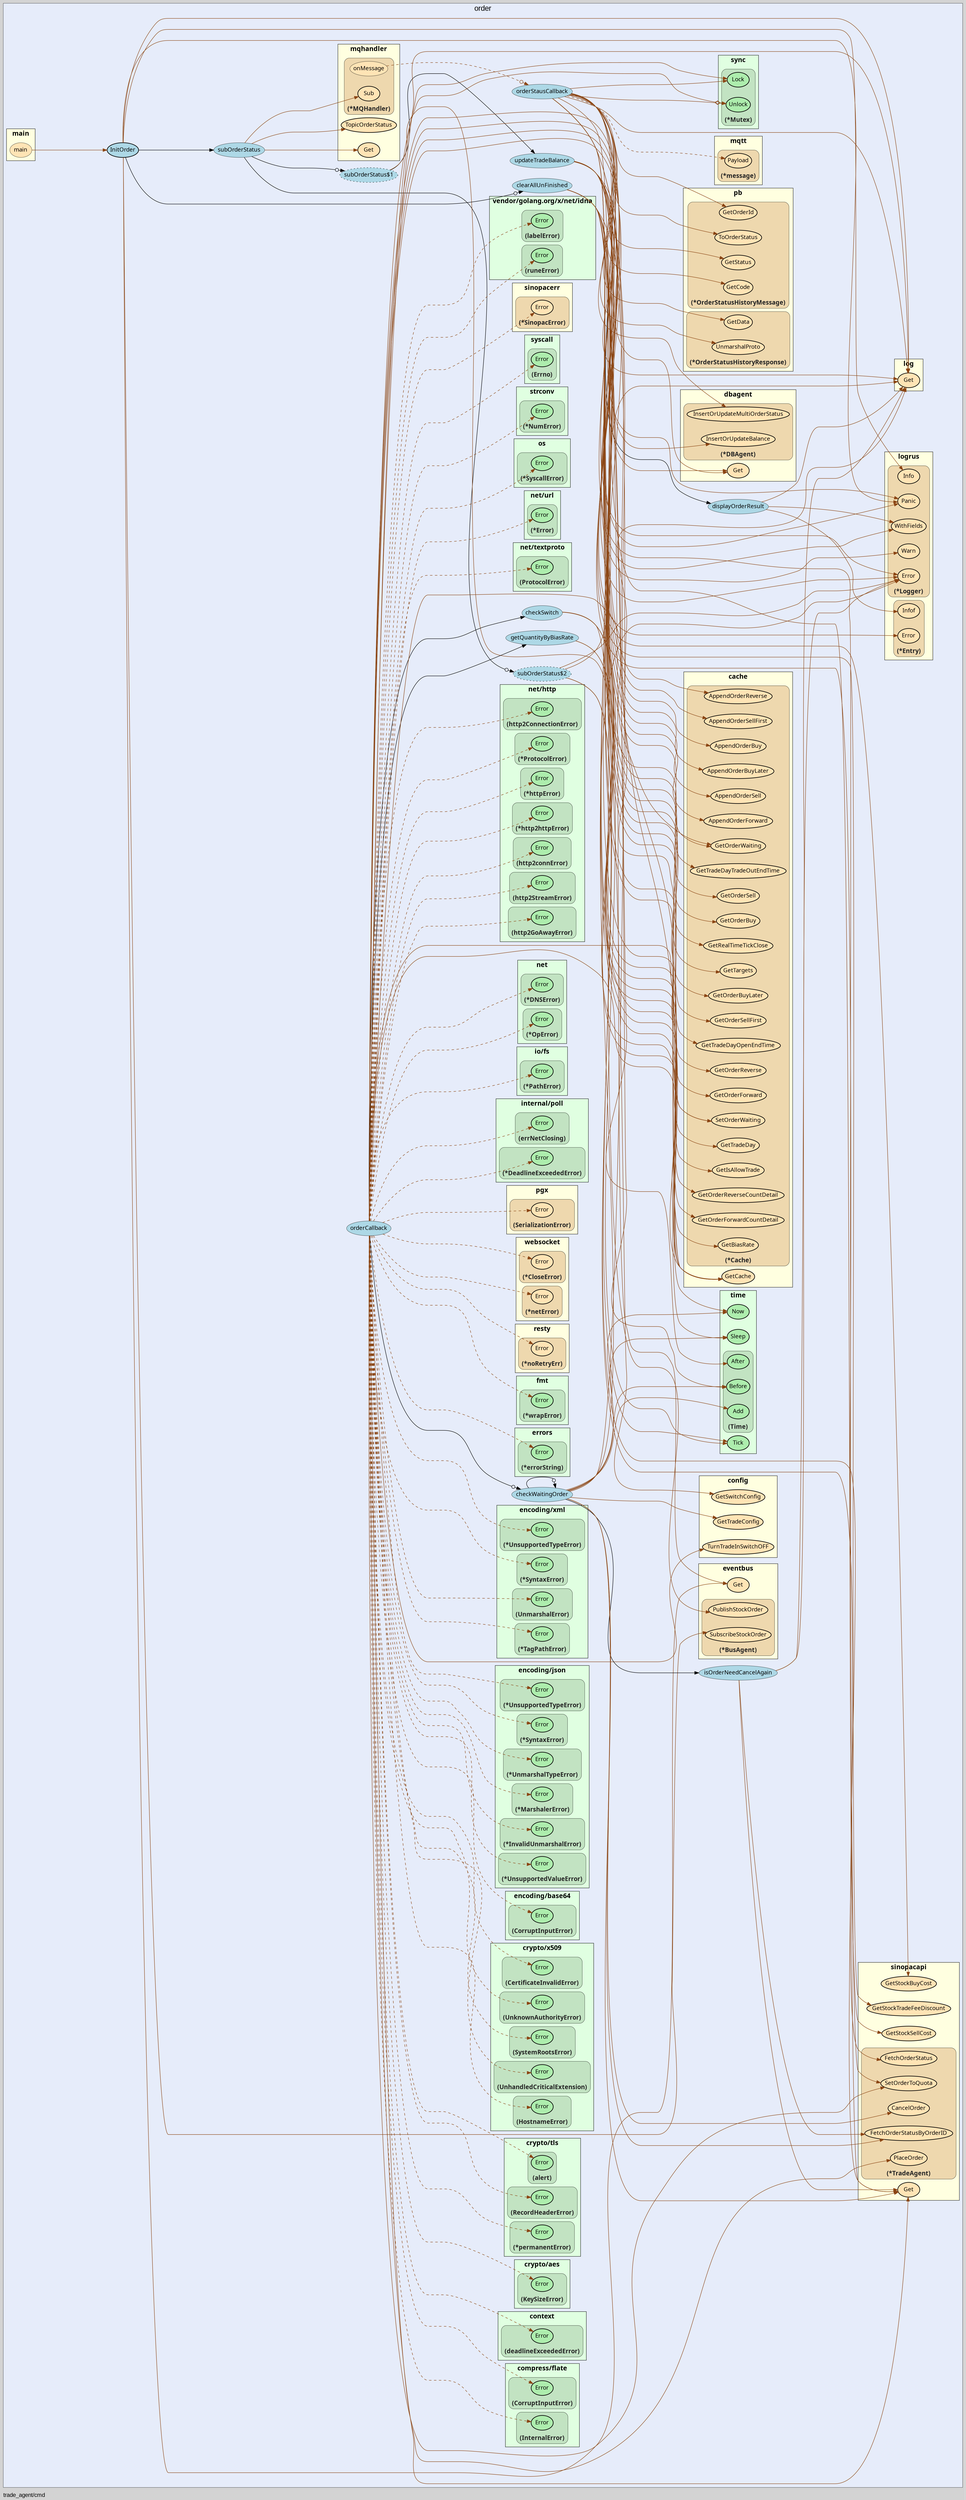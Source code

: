 digraph gocallvis {
    label="trade_agent/cmd";
    labeljust="l";
    fontname="Arial";
    fontsize="14";
    rankdir="LR";
    bgcolor="lightgray";
    style="solid";
    penwidth="0.5";
    pad="0.0";
    nodesep="0.35";

    node [shape="ellipse" style="filled" fillcolor="honeydew" fontname="Verdana" penwidth="1.0" margin="0.05,0.0"];
    edge [minlen="5"]

    subgraph "cluster_focus" {
        label="order";
labelloc="t";
labeljust="c";
fontsize="18";
bgcolor="#e6ecfa";
        
        "trade_agent/pkg/modules/order.orderStausCallback" [ fillcolor="lightblue" label="orderStausCallback" penwidth="0.5" ]
        "trade_agent/pkg/modules/order.displayOrderResult" [ fillcolor="lightblue" label="displayOrderResult" penwidth="0.5" ]
        "trade_agent/pkg/modules/order.subOrderStatus" [ fillcolor="lightblue" label="subOrderStatus" penwidth="0.5" ]
        "trade_agent/pkg/modules/order.subOrderStatus$1" [ fillcolor="lightblue" label="subOrderStatus$1" style="dotted,filled" ]
        "trade_agent/pkg/modules/order.updateTradeBalance" [ fillcolor="lightblue" label="updateTradeBalance" penwidth="0.5" ]
        "trade_agent/pkg/modules/order.subOrderStatus$2" [ fillcolor="lightblue" label="subOrderStatus$2" style="dotted,filled" ]
        "trade_agent/pkg/modules/order.InitOrder" [ fillcolor="lightblue" label="InitOrder" penwidth="1.5" ]
        "trade_agent/pkg/modules/order.clearAllUnFinished" [ fillcolor="lightblue" label="clearAllUnFinished" penwidth="0.5" ]
        "trade_agent/pkg/modules/order.orderCallback" [ fillcolor="lightblue" label="orderCallback" penwidth="0.5" ]
        "trade_agent/pkg/modules/order.checkSwitch" [ fillcolor="lightblue" label="checkSwitch" penwidth="0.5" ]
        "trade_agent/pkg/modules/order.getQuantityByBiasRate" [ fillcolor="lightblue" label="getQuantityByBiasRate" penwidth="0.5" ]
        "trade_agent/pkg/modules/order.checkWaitingOrder" [ fillcolor="lightblue" label="checkWaitingOrder" penwidth="0.5" ]
        "trade_agent/pkg/modules/order.isOrderNeedCancelAgain" [ fillcolor="lightblue" label="isOrderNeedCancelAgain" penwidth="0.5" ]
        
        subgraph "cluster_compress/flate" {
        fontsize="16";
style="filled";
URL="/?f=compress/flate";
penwidth="0.8";
fillcolor="#E0FFE1";
fontname="Tahoma bold";
rank="sink";
label="compress/flate";
tooltip="package: compress/flate";
        
        
        subgraph "cluster_compress/flate.CorruptInputError" {
        fillcolor="#c2e3c2";
label="(CorruptInputError)";
tooltip="type: compress/flate.CorruptInputError";
penwidth="0.5";
fontsize="15";
fontcolor="#222222";
labelloc="b";
style="rounded,filled";
        
        "(compress/flate.CorruptInputError).Error" [ fillcolor="#adedad" label="Error" penwidth="1.5" ]
        
    }

        subgraph "cluster_compress/flate.InternalError" {
        style="rounded,filled";
fillcolor="#c2e3c2";
label="(InternalError)";
tooltip="type: compress/flate.InternalError";
penwidth="0.5";
fontsize="15";
fontcolor="#222222";
labelloc="b";
        
        "(compress/flate.InternalError).Error" [ fillcolor="#adedad" label="Error" penwidth="1.5" ]
        
    }

    }

        subgraph "cluster_context" {
        rank="sink";
tooltip="package: context";
penwidth="0.8";
fontsize="16";
style="filled";
fillcolor="#E0FFE1";
fontname="Tahoma bold";
label="context";
URL="/?f=context";
        
        
        subgraph "cluster_context.deadlineExceededError" {
        fontsize="15";
fontcolor="#222222";
labelloc="b";
style="rounded,filled";
fillcolor="#c2e3c2";
label="(deadlineExceededError)";
tooltip="type: context.deadlineExceededError";
penwidth="0.5";
        
        "(context.deadlineExceededError).Error" [ fillcolor="#adedad" label="Error" penwidth="1.5" ]
        
    }

    }

        subgraph "cluster_crypto/aes" {
        penwidth="0.8";
rank="sink";
label="crypto/aes";
URL="/?f=crypto/aes";
fontsize="16";
style="filled";
fillcolor="#E0FFE1";
fontname="Tahoma bold";
tooltip="package: crypto/aes";
        
        
        subgraph "cluster_crypto/aes.KeySizeError" {
        penwidth="0.5";
fontsize="15";
fontcolor="#222222";
labelloc="b";
style="rounded,filled";
fillcolor="#c2e3c2";
label="(KeySizeError)";
tooltip="type: crypto/aes.KeySizeError";
        
        "(crypto/aes.KeySizeError).Error" [ fillcolor="#adedad" label="Error" penwidth="1.5" ]
        
    }

    }

        subgraph "cluster_crypto/tls" {
        penwidth="0.8";
fontsize="16";
style="filled";
fillcolor="#E0FFE1";
tooltip="package: crypto/tls";
fontname="Tahoma bold";
rank="sink";
label="crypto/tls";
URL="/?f=crypto/tls";
        
        
        subgraph "cluster_*crypto/tls.permanentError" {
        label="(*permanentError)";
tooltip="type: *crypto/tls.permanentError";
penwidth="0.5";
fontsize="15";
fontcolor="#222222";
labelloc="b";
style="rounded,filled";
fillcolor="#c2e3c2";
        
        "(*crypto/tls.permanentError).Error" [ fillcolor="#adedad" label="Error" penwidth="1.5" ]
        
    }

        subgraph "cluster_crypto/tls.RecordHeaderError" {
        style="rounded,filled";
fillcolor="#c2e3c2";
label="(RecordHeaderError)";
tooltip="type: crypto/tls.RecordHeaderError";
penwidth="0.5";
fontsize="15";
fontcolor="#222222";
labelloc="b";
        
        "(crypto/tls.RecordHeaderError).Error" [ fillcolor="#adedad" label="Error" penwidth="1.5" ]
        
    }

        subgraph "cluster_crypto/tls.alert" {
        fillcolor="#c2e3c2";
label="(alert)";
tooltip="type: crypto/tls.alert";
penwidth="0.5";
fontsize="15";
fontcolor="#222222";
labelloc="b";
style="rounded,filled";
        
        "(crypto/tls.alert).Error" [ penwidth="1.5" fillcolor="#adedad" label="Error" ]
        
    }

    }

        subgraph "cluster_crypto/x509" {
        penwidth="0.8";
fontname="Tahoma bold";
label="crypto/x509";
fontsize="16";
style="filled";
fillcolor="#E0FFE1";
rank="sink";
URL="/?f=crypto/x509";
tooltip="package: crypto/x509";
        
        
        subgraph "cluster_crypto/x509.CertificateInvalidError" {
        style="rounded,filled";
fillcolor="#c2e3c2";
label="(CertificateInvalidError)";
tooltip="type: crypto/x509.CertificateInvalidError";
penwidth="0.5";
fontsize="15";
fontcolor="#222222";
labelloc="b";
        
        "(crypto/x509.CertificateInvalidError).Error" [ label="Error" penwidth="1.5" fillcolor="#adedad" ]
        
    }

        subgraph "cluster_crypto/x509.HostnameError" {
        tooltip="type: crypto/x509.HostnameError";
penwidth="0.5";
fontsize="15";
fontcolor="#222222";
labelloc="b";
style="rounded,filled";
fillcolor="#c2e3c2";
label="(HostnameError)";
        
        "(crypto/x509.HostnameError).Error" [ fillcolor="#adedad" label="Error" penwidth="1.5" ]
        
    }

        subgraph "cluster_crypto/x509.SystemRootsError" {
        style="rounded,filled";
fillcolor="#c2e3c2";
label="(SystemRootsError)";
tooltip="type: crypto/x509.SystemRootsError";
penwidth="0.5";
fontsize="15";
fontcolor="#222222";
labelloc="b";
        
        "(crypto/x509.SystemRootsError).Error" [ fillcolor="#adedad" label="Error" penwidth="1.5" ]
        
    }

        subgraph "cluster_crypto/x509.UnhandledCriticalExtension" {
        labelloc="b";
style="rounded,filled";
fillcolor="#c2e3c2";
label="(UnhandledCriticalExtension)";
tooltip="type: crypto/x509.UnhandledCriticalExtension";
penwidth="0.5";
fontsize="15";
fontcolor="#222222";
        
        "(crypto/x509.UnhandledCriticalExtension).Error" [ label="Error" penwidth="1.5" fillcolor="#adedad" ]
        
    }

        subgraph "cluster_crypto/x509.UnknownAuthorityError" {
        fontsize="15";
fontcolor="#222222";
labelloc="b";
style="rounded,filled";
fillcolor="#c2e3c2";
label="(UnknownAuthorityError)";
tooltip="type: crypto/x509.UnknownAuthorityError";
penwidth="0.5";
        
        "(crypto/x509.UnknownAuthorityError).Error" [ fillcolor="#adedad" label="Error" penwidth="1.5" ]
        
    }

    }

        subgraph "cluster_encoding/base64" {
        penwidth="0.8";
fontsize="16";
style="filled";
fillcolor="#E0FFE1";
label="encoding/base64";
tooltip="package: encoding/base64";
fontname="Tahoma bold";
rank="sink";
URL="/?f=encoding/base64";
        
        
        subgraph "cluster_encoding/base64.CorruptInputError" {
        fontcolor="#222222";
labelloc="b";
style="rounded,filled";
fillcolor="#c2e3c2";
label="(CorruptInputError)";
tooltip="type: encoding/base64.CorruptInputError";
penwidth="0.5";
fontsize="15";
        
        "(encoding/base64.CorruptInputError).Error" [ penwidth="1.5" fillcolor="#adedad" label="Error" ]
        
    }

    }

        subgraph "cluster_encoding/json" {
        label="encoding/json";
URL="/?f=encoding/json";
tooltip="package: encoding/json";
penwidth="0.8";
style="filled";
fontname="Tahoma bold";
fontsize="16";
fillcolor="#E0FFE1";
rank="sink";
        
        
        subgraph "cluster_*encoding/json.InvalidUnmarshalError" {
        tooltip="type: *encoding/json.InvalidUnmarshalError";
penwidth="0.5";
fontsize="15";
fontcolor="#222222";
labelloc="b";
style="rounded,filled";
fillcolor="#c2e3c2";
label="(*InvalidUnmarshalError)";
        
        "(*encoding/json.InvalidUnmarshalError).Error" [ fillcolor="#adedad" label="Error" penwidth="1.5" ]
        
    }

        subgraph "cluster_*encoding/json.MarshalerError" {
        tooltip="type: *encoding/json.MarshalerError";
penwidth="0.5";
fontsize="15";
fontcolor="#222222";
labelloc="b";
style="rounded,filled";
fillcolor="#c2e3c2";
label="(*MarshalerError)";
        
        "(*encoding/json.MarshalerError).Error" [ penwidth="1.5" fillcolor="#adedad" label="Error" ]
        
    }

        subgraph "cluster_*encoding/json.SyntaxError" {
        style="rounded,filled";
fillcolor="#c2e3c2";
label="(*SyntaxError)";
tooltip="type: *encoding/json.SyntaxError";
penwidth="0.5";
fontsize="15";
fontcolor="#222222";
labelloc="b";
        
        "(*encoding/json.SyntaxError).Error" [ fillcolor="#adedad" label="Error" penwidth="1.5" ]
        
    }

        subgraph "cluster_*encoding/json.UnmarshalTypeError" {
        fontsize="15";
fontcolor="#222222";
labelloc="b";
style="rounded,filled";
fillcolor="#c2e3c2";
label="(*UnmarshalTypeError)";
tooltip="type: *encoding/json.UnmarshalTypeError";
penwidth="0.5";
        
        "(*encoding/json.UnmarshalTypeError).Error" [ label="Error" penwidth="1.5" fillcolor="#adedad" ]
        
    }

        subgraph "cluster_*encoding/json.UnsupportedTypeError" {
        label="(*UnsupportedTypeError)";
tooltip="type: *encoding/json.UnsupportedTypeError";
penwidth="0.5";
fontsize="15";
fontcolor="#222222";
labelloc="b";
style="rounded,filled";
fillcolor="#c2e3c2";
        
        "(*encoding/json.UnsupportedTypeError).Error" [ fillcolor="#adedad" label="Error" penwidth="1.5" ]
        
    }

        subgraph "cluster_*encoding/json.UnsupportedValueError" {
        labelloc="b";
style="rounded,filled";
fillcolor="#c2e3c2";
label="(*UnsupportedValueError)";
tooltip="type: *encoding/json.UnsupportedValueError";
penwidth="0.5";
fontsize="15";
fontcolor="#222222";
        
        "(*encoding/json.UnsupportedValueError).Error" [ fillcolor="#adedad" label="Error" penwidth="1.5" ]
        
    }

    }

        subgraph "cluster_encoding/xml" {
        penwidth="0.8";
fontsize="16";
style="filled";
fillcolor="#E0FFE1";
fontname="Tahoma bold";
label="encoding/xml";
URL="/?f=encoding/xml";
tooltip="package: encoding/xml";
rank="sink";
        
        
        subgraph "cluster_*encoding/xml.SyntaxError" {
        penwidth="0.5";
fontsize="15";
fontcolor="#222222";
labelloc="b";
style="rounded,filled";
fillcolor="#c2e3c2";
label="(*SyntaxError)";
tooltip="type: *encoding/xml.SyntaxError";
        
        "(*encoding/xml.SyntaxError).Error" [ penwidth="1.5" fillcolor="#adedad" label="Error" ]
        
    }

        subgraph "cluster_*encoding/xml.TagPathError" {
        label="(*TagPathError)";
tooltip="type: *encoding/xml.TagPathError";
penwidth="0.5";
fontsize="15";
fontcolor="#222222";
labelloc="b";
style="rounded,filled";
fillcolor="#c2e3c2";
        
        "(*encoding/xml.TagPathError).Error" [ fillcolor="#adedad" label="Error" penwidth="1.5" ]
        
    }

        subgraph "cluster_*encoding/xml.UnsupportedTypeError" {
        tooltip="type: *encoding/xml.UnsupportedTypeError";
penwidth="0.5";
fontsize="15";
fontcolor="#222222";
labelloc="b";
style="rounded,filled";
fillcolor="#c2e3c2";
label="(*UnsupportedTypeError)";
        
        "(*encoding/xml.UnsupportedTypeError).Error" [ label="Error" penwidth="1.5" fillcolor="#adedad" ]
        
    }

        subgraph "cluster_encoding/xml.UnmarshalError" {
        fontcolor="#222222";
labelloc="b";
style="rounded,filled";
fillcolor="#c2e3c2";
label="(UnmarshalError)";
tooltip="type: encoding/xml.UnmarshalError";
penwidth="0.5";
fontsize="15";
        
        "(encoding/xml.UnmarshalError).Error" [ fillcolor="#adedad" label="Error" penwidth="1.5" ]
        
    }

    }

        subgraph "cluster_errors" {
        fontsize="16";
fillcolor="#E0FFE1";
label="errors";
tooltip="package: errors";
penwidth="0.8";
style="filled";
fontname="Tahoma bold";
rank="sink";
URL="/?f=errors";
        
        
        subgraph "cluster_*errors.errorString" {
        tooltip="type: *errors.errorString";
penwidth="0.5";
fontsize="15";
fontcolor="#222222";
labelloc="b";
style="rounded,filled";
fillcolor="#c2e3c2";
label="(*errorString)";
        
        "(*errors.errorString).Error" [ fillcolor="#adedad" label="Error" penwidth="1.5" ]
        
    }

    }

        subgraph "cluster_fmt" {
        fillcolor="#E0FFE1";
fontname="Tahoma bold";
rank="sink";
URL="/?f=fmt";
fontsize="16";
style="filled";
label="fmt";
tooltip="package: fmt";
penwidth="0.8";
        
        
        subgraph "cluster_*fmt.wrapError" {
        tooltip="type: *fmt.wrapError";
penwidth="0.5";
fontsize="15";
fontcolor="#222222";
labelloc="b";
style="rounded,filled";
fillcolor="#c2e3c2";
label="(*wrapError)";
        
        "(*fmt.wrapError).Error" [ penwidth="1.5" fillcolor="#adedad" label="Error" ]
        
    }

    }

        subgraph "cluster_github.com/eclipse/paho.mqtt.golang" {
        URL="/?f=github.com/eclipse/paho.mqtt.golang";
fillcolor="lightyellow";
fontname="Tahoma bold";
rank="sink";
label="mqtt";
penwidth="0.8";
fontsize="16";
style="filled";
tooltip="package: github.com/eclipse/paho.mqtt.golang";
        
        
        subgraph "cluster_*github.com/eclipse/paho.mqtt.golang.message" {
        penwidth="0.5";
fontsize="15";
fontcolor="#222222";
labelloc="b";
style="rounded,filled";
fillcolor="wheat2";
label="(*message)";
tooltip="type: *github.com/eclipse/paho.mqtt.golang.message";
        
        "(*github.com/eclipse/paho.mqtt.golang.message).Payload" [ fillcolor="moccasin" label="Payload" penwidth="1.5" ]
        
    }

    }

        subgraph "cluster_github.com/go-resty/resty/v2" {
        fontsize="16";
label="resty";
tooltip="package: github.com/go-resty/resty/v2";
penwidth="0.8";
style="filled";
fillcolor="lightyellow";
fontname="Tahoma bold";
rank="sink";
URL="/?f=github.com/go-resty/resty/v2";
        
        
        subgraph "cluster_*github.com/go-resty/resty/v2.noRetryErr" {
        style="rounded,filled";
fillcolor="wheat2";
label="(*noRetryErr)";
tooltip="type: *github.com/go-resty/resty/v2.noRetryErr";
penwidth="0.5";
fontsize="15";
fontcolor="#222222";
labelloc="b";
        
        "(*github.com/go-resty/resty/v2.noRetryErr).Error" [ fillcolor="moccasin" label="Error" penwidth="1.5" ]
        
    }

    }

        subgraph "cluster_github.com/gorilla/websocket" {
        fontname="Tahoma bold";
tooltip="package: github.com/gorilla/websocket";
penwidth="0.8";
fontsize="16";
style="filled";
fillcolor="lightyellow";
rank="sink";
label="websocket";
URL="/?f=github.com/gorilla/websocket";
        
        
        subgraph "cluster_*github.com/gorilla/websocket.CloseError" {
        penwidth="0.5";
fontsize="15";
fontcolor="#222222";
labelloc="b";
style="rounded,filled";
fillcolor="wheat2";
label="(*CloseError)";
tooltip="type: *github.com/gorilla/websocket.CloseError";
        
        "(*github.com/gorilla/websocket.CloseError).Error" [ fillcolor="moccasin" label="Error" penwidth="1.5" ]
        
    }

        subgraph "cluster_*github.com/gorilla/websocket.netError" {
        style="rounded,filled";
fillcolor="wheat2";
label="(*netError)";
tooltip="type: *github.com/gorilla/websocket.netError";
penwidth="0.5";
fontsize="15";
fontcolor="#222222";
labelloc="b";
        
        "(*github.com/gorilla/websocket.netError).Error" [ penwidth="1.5" fillcolor="moccasin" label="Error" ]
        
    }

    }

        subgraph "cluster_github.com/jackc/pgx/v4" {
        fillcolor="lightyellow";
fontname="Tahoma bold";
rank="sink";
URL="/?f=github.com/jackc/pgx/v4";
penwidth="0.8";
fontsize="16";
style="filled";
label="pgx";
tooltip="package: github.com/jackc/pgx/v4";
        
        
        subgraph "cluster_github.com/jackc/pgx/v4.SerializationError" {
        labelloc="b";
style="rounded,filled";
fillcolor="wheat2";
label="(SerializationError)";
tooltip="type: github.com/jackc/pgx/v4.SerializationError";
penwidth="0.5";
fontsize="15";
fontcolor="#222222";
        
        "(github.com/jackc/pgx/v4.SerializationError).Error" [ fillcolor="moccasin" label="Error" penwidth="1.5" ]
        
    }

    }

        subgraph "cluster_github.com/sirupsen/logrus" {
        fontsize="16";
fontname="Tahoma bold";
rank="sink";
tooltip="package: github.com/sirupsen/logrus";
penwidth="0.8";
style="filled";
fillcolor="lightyellow";
label="logrus";
URL="/?f=github.com/sirupsen/logrus";
        
        
        subgraph "cluster_*github.com/sirupsen/logrus.Entry" {
        fillcolor="wheat2";
label="(*Entry)";
tooltip="type: *github.com/sirupsen/logrus.Entry";
penwidth="0.5";
fontsize="15";
fontcolor="#222222";
labelloc="b";
style="rounded,filled";
        
        "(*github.com/sirupsen/logrus.Entry).Infof" [ label="Infof" penwidth="1.5" fillcolor="moccasin" ]
        "(*github.com/sirupsen/logrus.Entry).Error" [ fillcolor="moccasin" label="Error" penwidth="1.5" ]
        
    }

        subgraph "cluster_*github.com/sirupsen/logrus.Logger" {
        labelloc="b";
style="rounded,filled";
fillcolor="wheat2";
label="(*Logger)";
tooltip="type: *github.com/sirupsen/logrus.Logger";
penwidth="0.5";
fontsize="15";
fontcolor="#222222";
        
        "(*github.com/sirupsen/logrus.Logger).Panic" [ fillcolor="moccasin" label="Panic" penwidth="1.5" ]
        "(*github.com/sirupsen/logrus.Logger).WithFields" [ penwidth="1.5" fillcolor="moccasin" label="WithFields" ]
        "(*github.com/sirupsen/logrus.Logger).Error" [ penwidth="1.5" fillcolor="moccasin" label="Error" ]
        "(*github.com/sirupsen/logrus.Logger).Info" [ fillcolor="moccasin" label="Info" penwidth="1.5" ]
        "(*github.com/sirupsen/logrus.Logger).Warn" [ fillcolor="moccasin" label="Warn" penwidth="1.5" ]
        
    }

    }

        subgraph "cluster_internal/poll" {
        URL="/?f=internal/poll";
fontsize="16";
rank="sink";
label="internal/poll";
fontname="Tahoma bold";
tooltip="package: internal/poll";
penwidth="0.8";
style="filled";
fillcolor="#E0FFE1";
        
        
        subgraph "cluster_*internal/poll.DeadlineExceededError" {
        tooltip="type: *internal/poll.DeadlineExceededError";
penwidth="0.5";
fontsize="15";
fontcolor="#222222";
labelloc="b";
style="rounded,filled";
fillcolor="#c2e3c2";
label="(*DeadlineExceededError)";
        
        "(*internal/poll.DeadlineExceededError).Error" [ label="Error" penwidth="1.5" fillcolor="#adedad" ]
        
    }

        subgraph "cluster_internal/poll.errNetClosing" {
        style="rounded,filled";
fillcolor="#c2e3c2";
label="(errNetClosing)";
tooltip="type: internal/poll.errNetClosing";
penwidth="0.5";
fontsize="15";
fontcolor="#222222";
labelloc="b";
        
        "(internal/poll.errNetClosing).Error" [ penwidth="1.5" fillcolor="#adedad" label="Error" ]
        
    }

    }

        subgraph "cluster_io/fs" {
        URL="/?f=io/fs";
rank="sink";
fontsize="16";
style="filled";
fillcolor="#E0FFE1";
fontname="Tahoma bold";
label="io/fs";
tooltip="package: io/fs";
penwidth="0.8";
        
        
        subgraph "cluster_*io/fs.PathError" {
        labelloc="b";
style="rounded,filled";
fillcolor="#c2e3c2";
label="(*PathError)";
tooltip="type: *io/fs.PathError";
penwidth="0.5";
fontsize="15";
fontcolor="#222222";
        
        "(*io/fs.PathError).Error" [ penwidth="1.5" fillcolor="#adedad" label="Error" ]
        
    }

    }

        subgraph "cluster_net" {
        tooltip="package: net";
fontsize="16";
style="filled";
fontname="Tahoma bold";
label="net";
URL="/?f=net";
penwidth="0.8";
fillcolor="#E0FFE1";
rank="sink";
        
        
        subgraph "cluster_*net.DNSError" {
        tooltip="type: *net.DNSError";
penwidth="0.5";
fontsize="15";
fontcolor="#222222";
labelloc="b";
style="rounded,filled";
fillcolor="#c2e3c2";
label="(*DNSError)";
        
        "(*net.DNSError).Error" [ penwidth="1.5" fillcolor="#adedad" label="Error" ]
        
    }

        subgraph "cluster_*net.OpError" {
        style="rounded,filled";
fillcolor="#c2e3c2";
label="(*OpError)";
tooltip="type: *net.OpError";
penwidth="0.5";
fontsize="15";
fontcolor="#222222";
labelloc="b";
        
        "(*net.OpError).Error" [ penwidth="1.5" fillcolor="#adedad" label="Error" ]
        
    }

    }

        subgraph "cluster_net/http" {
        fontsize="16";
style="filled";
fillcolor="#E0FFE1";
fontname="Tahoma bold";
rank="sink";
label="net/http";
URL="/?f=net/http";
penwidth="0.8";
tooltip="package: net/http";
        
        
        subgraph "cluster_*net/http.ProtocolError" {
        tooltip="type: *net/http.ProtocolError";
penwidth="0.5";
fontsize="15";
fontcolor="#222222";
labelloc="b";
style="rounded,filled";
fillcolor="#c2e3c2";
label="(*ProtocolError)";
        
        "(*net/http.ProtocolError).Error" [ label="Error" penwidth="1.5" fillcolor="#adedad" ]
        
    }

        subgraph "cluster_*net/http.http2httpError" {
        label="(*http2httpError)";
tooltip="type: *net/http.http2httpError";
penwidth="0.5";
fontsize="15";
fontcolor="#222222";
labelloc="b";
style="rounded,filled";
fillcolor="#c2e3c2";
        
        "(*net/http.http2httpError).Error" [ fillcolor="#adedad" label="Error" penwidth="1.5" ]
        
    }

        subgraph "cluster_*net/http.httpError" {
        fillcolor="#c2e3c2";
label="(*httpError)";
tooltip="type: *net/http.httpError";
penwidth="0.5";
fontsize="15";
fontcolor="#222222";
labelloc="b";
style="rounded,filled";
        
        "(*net/http.httpError).Error" [ fillcolor="#adedad" label="Error" penwidth="1.5" ]
        
    }

        subgraph "cluster_net/http.http2ConnectionError" {
        style="rounded,filled";
fillcolor="#c2e3c2";
label="(http2ConnectionError)";
tooltip="type: net/http.http2ConnectionError";
penwidth="0.5";
fontsize="15";
fontcolor="#222222";
labelloc="b";
        
        "(net/http.http2ConnectionError).Error" [ fillcolor="#adedad" label="Error" penwidth="1.5" ]
        
    }

        subgraph "cluster_net/http.http2GoAwayError" {
        fillcolor="#c2e3c2";
label="(http2GoAwayError)";
tooltip="type: net/http.http2GoAwayError";
penwidth="0.5";
fontsize="15";
fontcolor="#222222";
labelloc="b";
style="rounded,filled";
        
        "(net/http.http2GoAwayError).Error" [ label="Error" penwidth="1.5" fillcolor="#adedad" ]
        
    }

        subgraph "cluster_net/http.http2StreamError" {
        labelloc="b";
style="rounded,filled";
fillcolor="#c2e3c2";
label="(http2StreamError)";
tooltip="type: net/http.http2StreamError";
penwidth="0.5";
fontsize="15";
fontcolor="#222222";
        
        "(net/http.http2StreamError).Error" [ fillcolor="#adedad" label="Error" penwidth="1.5" ]
        
    }

        subgraph "cluster_net/http.http2connError" {
        fillcolor="#c2e3c2";
label="(http2connError)";
tooltip="type: net/http.http2connError";
penwidth="0.5";
fontsize="15";
fontcolor="#222222";
labelloc="b";
style="rounded,filled";
        
        "(net/http.http2connError).Error" [ penwidth="1.5" fillcolor="#adedad" label="Error" ]
        
    }

    }

        subgraph "cluster_net/textproto" {
        penwidth="0.8";
style="filled";
rank="sink";
fontsize="16";
fillcolor="#E0FFE1";
fontname="Tahoma bold";
label="net/textproto";
URL="/?f=net/textproto";
tooltip="package: net/textproto";
        
        
        subgraph "cluster_net/textproto.ProtocolError" {
        style="rounded,filled";
fillcolor="#c2e3c2";
label="(ProtocolError)";
tooltip="type: net/textproto.ProtocolError";
penwidth="0.5";
fontsize="15";
fontcolor="#222222";
labelloc="b";
        
        "(net/textproto.ProtocolError).Error" [ fillcolor="#adedad" label="Error" penwidth="1.5" ]
        
    }

    }

        subgraph "cluster_net/url" {
        tooltip="package: net/url";
penwidth="0.8";
style="filled";
fontname="Tahoma bold";
rank="sink";
fontsize="16";
fillcolor="#E0FFE1";
label="net/url";
URL="/?f=net/url";
        
        
        subgraph "cluster_*net/url.Error" {
        fillcolor="#c2e3c2";
label="(*Error)";
tooltip="type: *net/url.Error";
penwidth="0.5";
fontsize="15";
fontcolor="#222222";
labelloc="b";
style="rounded,filled";
        
        "(*net/url.Error).Error" [ fillcolor="#adedad" label="Error" penwidth="1.5" ]
        
    }

    }

        subgraph "cluster_os" {
        style="filled";
fillcolor="#E0FFE1";
fontname="Tahoma bold";
rank="sink";
label="os";
URL="/?f=os";
penwidth="0.8";
fontsize="16";
tooltip="package: os";
        
        
        subgraph "cluster_*os.SyscallError" {
        label="(*SyscallError)";
tooltip="type: *os.SyscallError";
penwidth="0.5";
fontsize="15";
fontcolor="#222222";
labelloc="b";
style="rounded,filled";
fillcolor="#c2e3c2";
        
        "(*os.SyscallError).Error" [ label="Error" penwidth="1.5" fillcolor="#adedad" ]
        
    }

    }

        subgraph "cluster_strconv" {
        fontsize="16";
style="filled";
fontname="Tahoma bold";
URL="/?f=strconv";
penwidth="0.8";
fillcolor="#E0FFE1";
rank="sink";
label="strconv";
tooltip="package: strconv";
        
        
        subgraph "cluster_*strconv.NumError" {
        penwidth="0.5";
fontsize="15";
fontcolor="#222222";
labelloc="b";
style="rounded,filled";
fillcolor="#c2e3c2";
label="(*NumError)";
tooltip="type: *strconv.NumError";
        
        "(*strconv.NumError).Error" [ fillcolor="#adedad" label="Error" penwidth="1.5" ]
        
    }

    }

        subgraph "cluster_sync" {
        URL="/?f=sync";
fontsize="16";
fillcolor="#E0FFE1";
rank="sink";
label="sync";
tooltip="package: sync";
penwidth="0.8";
style="filled";
fontname="Tahoma bold";
        
        
        subgraph "cluster_*sync.Mutex" {
        fillcolor="#c2e3c2";
label="(*Mutex)";
tooltip="type: *sync.Mutex";
penwidth="0.5";
fontsize="15";
fontcolor="#222222";
labelloc="b";
style="rounded,filled";
        
        "(*sync.Mutex).Unlock" [ label="Unlock" penwidth="1.5" fillcolor="#adedad" ]
        "(*sync.Mutex).Lock" [ penwidth="1.5" fillcolor="#adedad" label="Lock" ]
        
    }

    }

        subgraph "cluster_syscall" {
        fontname="Tahoma bold";
tooltip="package: syscall";
penwidth="0.8";
style="filled";
fillcolor="#E0FFE1";
rank="sink";
label="syscall";
URL="/?f=syscall";
fontsize="16";
        
        
        subgraph "cluster_syscall.Errno" {
        style="rounded,filled";
fillcolor="#c2e3c2";
label="(Errno)";
tooltip="type: syscall.Errno";
penwidth="0.5";
fontsize="15";
fontcolor="#222222";
labelloc="b";
        
        "(syscall.Errno).Error" [ fillcolor="#adedad" label="Error" penwidth="1.5" ]
        
    }

    }

        subgraph "cluster_time" {
        fontsize="16";
rank="sink";
URL="/?f=time";
tooltip="package: time";
penwidth="0.8";
style="filled";
fillcolor="#E0FFE1";
fontname="Tahoma bold";
label="time";
        
        "time.Tick" [ fillcolor="#adedad" label="Tick" penwidth="1.5" ]
        "time.Sleep" [ label="Sleep" penwidth="1.5" fillcolor="#adedad" ]
        "time.Now" [ fillcolor="#adedad" label="Now" penwidth="1.5" ]
        
        subgraph "cluster_time.Time" {
        tooltip="type: time.Time";
penwidth="0.5";
fontsize="15";
fontcolor="#222222";
labelloc="b";
style="rounded,filled";
fillcolor="#c2e3c2";
label="(Time)";
        
        "(time.Time).Before" [ fillcolor="#adedad" label="Before" penwidth="1.5" ]
        "(time.Time).After" [ fillcolor="#adedad" label="After" penwidth="1.5" ]
        "(time.Time).Add" [ fillcolor="#adedad" label="Add" penwidth="1.5" ]
        
    }

    }

        subgraph "cluster_trade_agent/cmd" {
        penwidth="0.8";
fontsize="16";
fontname="Tahoma bold";
rank="sink";
tooltip="package: trade_agent/cmd";
style="filled";
fillcolor="lightyellow";
label="main";
URL="/?f=trade_agent/cmd";
        
        "trade_agent/cmd.main" [ penwidth="0.5" fillcolor="moccasin" label="main" ]
        
    }

        subgraph "cluster_trade_agent/pkg/cache" {
        penwidth="0.8";
fillcolor="lightyellow";
fontsize="16";
style="filled";
fontname="Tahoma bold";
rank="sink";
label="cache";
URL="/?f=trade_agent/pkg/cache";
tooltip="package: trade_agent/pkg/cache";
        
        "trade_agent/pkg/cache.GetCache" [ penwidth="1.5" fillcolor="moccasin" label="GetCache" ]
        
        subgraph "cluster_*trade_agent/pkg/cache.Cache" {
        fillcolor="wheat2";
label="(*Cache)";
tooltip="type: *trade_agent/pkg/cache.Cache";
penwidth="0.5";
fontsize="15";
fontcolor="#222222";
labelloc="b";
style="rounded,filled";
        
        "(*trade_agent/pkg/cache.Cache).GetOrderWaiting" [ fillcolor="moccasin" label="GetOrderWaiting" penwidth="1.5" ]
        "(*trade_agent/pkg/cache.Cache).SetOrderWaiting" [ fillcolor="moccasin" label="SetOrderWaiting" penwidth="1.5" ]
        "(*trade_agent/pkg/cache.Cache).AppendOrderBuy" [ penwidth="1.5" fillcolor="moccasin" label="AppendOrderBuy" ]
        "(*trade_agent/pkg/cache.Cache).AppendOrderForward" [ fillcolor="moccasin" label="AppendOrderForward" penwidth="1.5" ]
        "(*trade_agent/pkg/cache.Cache).AppendOrderSell" [ fillcolor="moccasin" label="AppendOrderSell" penwidth="1.5" ]
        "(*trade_agent/pkg/cache.Cache).AppendOrderSellFirst" [ fillcolor="moccasin" label="AppendOrderSellFirst" penwidth="1.5" ]
        "(*trade_agent/pkg/cache.Cache).AppendOrderReverse" [ fillcolor="moccasin" label="AppendOrderReverse" penwidth="1.5" ]
        "(*trade_agent/pkg/cache.Cache).AppendOrderBuyLater" [ fillcolor="moccasin" label="AppendOrderBuyLater" penwidth="1.5" ]
        "(*trade_agent/pkg/cache.Cache).GetOrderForward" [ fillcolor="moccasin" label="GetOrderForward" penwidth="1.5" ]
        "(*trade_agent/pkg/cache.Cache).GetOrderReverse" [ fillcolor="moccasin" label="GetOrderReverse" penwidth="1.5" ]
        "(*trade_agent/pkg/cache.Cache).GetTradeDay" [ penwidth="1.5" fillcolor="moccasin" label="GetTradeDay" ]
        "(*trade_agent/pkg/cache.Cache).GetTradeDayTradeOutEndTime" [ fillcolor="moccasin" label="GetTradeDayTradeOutEndTime" penwidth="1.5" ]
        "(*trade_agent/pkg/cache.Cache).GetTradeDayOpenEndTime" [ fillcolor="moccasin" label="GetTradeDayOpenEndTime" penwidth="1.5" ]
        "(*trade_agent/pkg/cache.Cache).GetTargets" [ fillcolor="moccasin" label="GetTargets" penwidth="1.5" ]
        "(*trade_agent/pkg/cache.Cache).GetOrderBuy" [ penwidth="1.5" fillcolor="moccasin" label="GetOrderBuy" ]
        "(*trade_agent/pkg/cache.Cache).GetOrderSell" [ penwidth="1.5" fillcolor="moccasin" label="GetOrderSell" ]
        "(*trade_agent/pkg/cache.Cache).GetRealTimeTickClose" [ label="GetRealTimeTickClose" penwidth="1.5" fillcolor="moccasin" ]
        "(*trade_agent/pkg/cache.Cache).GetOrderSellFirst" [ fillcolor="moccasin" label="GetOrderSellFirst" penwidth="1.5" ]
        "(*trade_agent/pkg/cache.Cache).GetOrderBuyLater" [ fillcolor="moccasin" label="GetOrderBuyLater" penwidth="1.5" ]
        "(*trade_agent/pkg/cache.Cache).GetIsAllowTrade" [ fillcolor="moccasin" label="GetIsAllowTrade" penwidth="1.5" ]
        "(*trade_agent/pkg/cache.Cache).GetOrderForwardCountDetail" [ fillcolor="moccasin" label="GetOrderForwardCountDetail" penwidth="1.5" ]
        "(*trade_agent/pkg/cache.Cache).GetOrderReverseCountDetail" [ fillcolor="moccasin" label="GetOrderReverseCountDetail" penwidth="1.5" ]
        "(*trade_agent/pkg/cache.Cache).GetBiasRate" [ fillcolor="moccasin" label="GetBiasRate" penwidth="1.5" ]
        
    }

    }

        subgraph "cluster_trade_agent/pkg/config" {
        penwidth="0.8";
fontsize="16";
fontname="Tahoma bold";
tooltip="package: trade_agent/pkg/config";
URL="/?f=trade_agent/pkg/config";
style="filled";
fillcolor="lightyellow";
rank="sink";
label="config";
        
        "trade_agent/pkg/config.GetSwitchConfig" [ fillcolor="moccasin" label="GetSwitchConfig" penwidth="1.5" ]
        "trade_agent/pkg/config.TurnTradeInSwitchOFF" [ fillcolor="moccasin" label="TurnTradeInSwitchOFF" penwidth="1.5" ]
        "trade_agent/pkg/config.GetTradeConfig" [ penwidth="1.5" fillcolor="moccasin" label="GetTradeConfig" ]
        
    }

        subgraph "cluster_trade_agent/pkg/dbagent" {
        tooltip="package: trade_agent/pkg/dbagent";
fillcolor="lightyellow";
fontname="Tahoma bold";
URL="/?f=trade_agent/pkg/dbagent";
rank="sink";
label="dbagent";
penwidth="0.8";
fontsize="16";
style="filled";
        
        "trade_agent/pkg/dbagent.Get" [ fillcolor="moccasin" label="Get" penwidth="1.5" ]
        
        subgraph "cluster_*trade_agent/pkg/dbagent.DBAgent" {
        penwidth="0.5";
fontsize="15";
fontcolor="#222222";
labelloc="b";
style="rounded,filled";
fillcolor="wheat2";
label="(*DBAgent)";
tooltip="type: *trade_agent/pkg/dbagent.DBAgent";
        
        "(*trade_agent/pkg/dbagent.DBAgent).InsertOrUpdateMultiOrderStatus" [ penwidth="1.5" fillcolor="moccasin" label="InsertOrUpdateMultiOrderStatus" ]
        "(*trade_agent/pkg/dbagent.DBAgent).InsertOrUpdateBalance" [ fillcolor="moccasin" label="InsertOrUpdateBalance" penwidth="1.5" ]
        
    }

    }

        subgraph "cluster_trade_agent/pkg/eventbus" {
        tooltip="package: trade_agent/pkg/eventbus";
penwidth="0.8";
fontsize="16";
fillcolor="lightyellow";
rank="sink";
label="eventbus";
URL="/?f=trade_agent/pkg/eventbus";
style="filled";
fontname="Tahoma bold";
        
        "trade_agent/pkg/eventbus.Get" [ fillcolor="moccasin" label="Get" penwidth="1.5" ]
        
        subgraph "cluster_*trade_agent/pkg/eventbus.BusAgent" {
        fontsize="15";
fontcolor="#222222";
labelloc="b";
style="rounded,filled";
fillcolor="wheat2";
label="(*BusAgent)";
tooltip="type: *trade_agent/pkg/eventbus.BusAgent";
penwidth="0.5";
        
        "(*trade_agent/pkg/eventbus.BusAgent).PublishStockOrder" [ penwidth="1.5" fillcolor="moccasin" label="PublishStockOrder" ]
        "(*trade_agent/pkg/eventbus.BusAgent).SubscribeStockOrder" [ fillcolor="moccasin" label="SubscribeStockOrder" penwidth="1.5" ]
        
    }

    }

        subgraph "cluster_trade_agent/pkg/log" {
        penwidth="0.8";
style="filled";
tooltip="package: trade_agent/pkg/log";
label="log";
URL="/?f=trade_agent/pkg/log";
fontsize="16";
fillcolor="lightyellow";
fontname="Tahoma bold";
rank="sink";
        
        "trade_agent/pkg/log.Get" [ fillcolor="moccasin" label="Get" penwidth="1.5" ]
        
    }

        subgraph "cluster_trade_agent/pkg/mqhandler" {
        label="mqhandler";
URL="/?f=trade_agent/pkg/mqhandler";
tooltip="package: trade_agent/pkg/mqhandler";
penwidth="0.8";
fontsize="16";
fontname="Tahoma bold";
rank="sink";
style="filled";
fillcolor="lightyellow";
        
        "trade_agent/pkg/mqhandler.Get" [ fillcolor="moccasin" label="Get" penwidth="1.5" ]
        "trade_agent/pkg/mqhandler.TopicOrderStatus" [ fillcolor="moccasin" label="TopicOrderStatus" penwidth="1.5" ]
        
        subgraph "cluster_*trade_agent/pkg/mqhandler.MQHandler" {
        fontcolor="#222222";
labelloc="b";
style="rounded,filled";
fillcolor="wheat2";
label="(*MQHandler)";
tooltip="type: *trade_agent/pkg/mqhandler.MQHandler";
penwidth="0.5";
fontsize="15";
        
        "(*trade_agent/pkg/mqhandler.MQHandler).onMessage" [ fillcolor="moccasin" label="onMessage" penwidth="0.5" ]
        "(*trade_agent/pkg/mqhandler.MQHandler).Sub" [ label="Sub" penwidth="1.5" fillcolor="moccasin" ]
        
    }

    }

        subgraph "cluster_trade_agent/pkg/pb" {
        penwidth="0.8";
fontsize="16";
label="pb";
URL="/?f=trade_agent/pkg/pb";
style="filled";
fillcolor="lightyellow";
fontname="Tahoma bold";
rank="sink";
tooltip="package: trade_agent/pkg/pb";
        
        
        subgraph "cluster_*trade_agent/pkg/pb.OrderStatusHistoryMessage" {
        fontsize="15";
fontcolor="#222222";
labelloc="b";
style="rounded,filled";
fillcolor="wheat2";
label="(*OrderStatusHistoryMessage)";
tooltip="type: *trade_agent/pkg/pb.OrderStatusHistoryMessage";
penwidth="0.5";
        
        "(*trade_agent/pkg/pb.OrderStatusHistoryMessage).GetCode" [ fillcolor="moccasin" label="GetCode" penwidth="1.5" ]
        "(*trade_agent/pkg/pb.OrderStatusHistoryMessage).GetStatus" [ fillcolor="moccasin" label="GetStatus" penwidth="1.5" ]
        "(*trade_agent/pkg/pb.OrderStatusHistoryMessage).GetOrderId" [ fillcolor="moccasin" label="GetOrderId" penwidth="1.5" ]
        "(*trade_agent/pkg/pb.OrderStatusHistoryMessage).ToOrderStatus" [ fillcolor="moccasin" label="ToOrderStatus" penwidth="1.5" ]
        
    }

        subgraph "cluster_*trade_agent/pkg/pb.OrderStatusHistoryResponse" {
        style="rounded,filled";
fillcolor="wheat2";
label="(*OrderStatusHistoryResponse)";
tooltip="type: *trade_agent/pkg/pb.OrderStatusHistoryResponse";
penwidth="0.5";
fontsize="15";
fontcolor="#222222";
labelloc="b";
        
        "(*trade_agent/pkg/pb.OrderStatusHistoryResponse).UnmarshalProto" [ penwidth="1.5" fillcolor="moccasin" label="UnmarshalProto" ]
        "(*trade_agent/pkg/pb.OrderStatusHistoryResponse).GetData" [ fillcolor="moccasin" label="GetData" penwidth="1.5" ]
        
    }

    }

        subgraph "cluster_trade_agent/pkg/sinopacapi" {
        tooltip="package: trade_agent/pkg/sinopacapi";
penwidth="0.8";
label="sinopacapi";
fillcolor="lightyellow";
fontname="Tahoma bold";
rank="sink";
URL="/?f=trade_agent/pkg/sinopacapi";
fontsize="16";
style="filled";
        
        "trade_agent/pkg/sinopacapi.Get" [ fillcolor="moccasin" label="Get" penwidth="1.5" ]
        "trade_agent/pkg/sinopacapi.GetStockTradeFeeDiscount" [ label="GetStockTradeFeeDiscount" penwidth="1.5" fillcolor="moccasin" ]
        "trade_agent/pkg/sinopacapi.GetStockBuyCost" [ fillcolor="moccasin" label="GetStockBuyCost" penwidth="1.5" ]
        "trade_agent/pkg/sinopacapi.GetStockSellCost" [ fillcolor="moccasin" label="GetStockSellCost" penwidth="1.5" ]
        
        subgraph "cluster_*trade_agent/pkg/sinopacapi.TradeAgent" {
        fontsize="15";
fontcolor="#222222";
labelloc="b";
style="rounded,filled";
fillcolor="wheat2";
label="(*TradeAgent)";
tooltip="type: *trade_agent/pkg/sinopacapi.TradeAgent";
penwidth="0.5";
        
        "(*trade_agent/pkg/sinopacapi.TradeAgent).SetOrderToQuota" [ fillcolor="moccasin" label="SetOrderToQuota" penwidth="1.5" ]
        "(*trade_agent/pkg/sinopacapi.TradeAgent).FetchOrderStatus" [ penwidth="1.5" fillcolor="moccasin" label="FetchOrderStatus" ]
        "(*trade_agent/pkg/sinopacapi.TradeAgent).PlaceOrder" [ fillcolor="moccasin" label="PlaceOrder" penwidth="1.5" ]
        "(*trade_agent/pkg/sinopacapi.TradeAgent).FetchOrderStatusByOrderID" [ fillcolor="moccasin" label="FetchOrderStatusByOrderID" penwidth="1.5" ]
        "(*trade_agent/pkg/sinopacapi.TradeAgent).CancelOrder" [ penwidth="1.5" fillcolor="moccasin" label="CancelOrder" ]
        
    }

    }

        subgraph "cluster_trade_agent/pkg/sinopacapi/sinopacerr" {
        penwidth="0.8";
fillcolor="lightyellow";
fontname="Tahoma bold";
rank="sink";
label="sinopacerr";
URL="/?f=trade_agent/pkg/sinopacapi/sinopacerr";
tooltip="package: trade_agent/pkg/sinopacapi/sinopacerr";
fontsize="16";
style="filled";
        
        
        subgraph "cluster_*trade_agent/pkg/sinopacapi/sinopacerr.SinopacError" {
        fontsize="15";
fontcolor="#222222";
labelloc="b";
style="rounded,filled";
fillcolor="wheat2";
label="(*SinopacError)";
tooltip="type: *trade_agent/pkg/sinopacapi/sinopacerr.SinopacError";
penwidth="0.5";
        
        "(*trade_agent/pkg/sinopacapi/sinopacerr.SinopacError).Error" [ fillcolor="moccasin" label="Error" penwidth="1.5" ]
        
    }

    }

        subgraph "cluster_vendor/golang.org/x/net/idna" {
        fillcolor="#E0FFE1";
rank="sink";
penwidth="0.8";
style="filled";
fontname="Tahoma bold";
label="vendor/golang.org/x/net/idna";
URL="/?f=vendor/golang.org/x/net/idna";
tooltip="package: vendor/golang.org/x/net/idna";
fontsize="16";
        
        
        subgraph "cluster_vendor/golang.org/x/net/idna.labelError" {
        style="rounded,filled";
fillcolor="#c2e3c2";
label="(labelError)";
tooltip="type: vendor/golang.org/x/net/idna.labelError";
penwidth="0.5";
fontsize="15";
fontcolor="#222222";
labelloc="b";
        
        "(vendor/golang.org/x/net/idna.labelError).Error" [ fillcolor="#adedad" label="Error" penwidth="1.5" ]
        
    }

        subgraph "cluster_vendor/golang.org/x/net/idna.runeError" {
        fontcolor="#222222";
labelloc="b";
style="rounded,filled";
fillcolor="#c2e3c2";
label="(runeError)";
tooltip="type: vendor/golang.org/x/net/idna.runeError";
penwidth="0.5";
fontsize="15";
        
        "(vendor/golang.org/x/net/idna.runeError).Error" [ fillcolor="#adedad" label="Error" penwidth="1.5" ]
        
    }

    }

    }

    "trade_agent/pkg/modules/order.orderStausCallback" -> "(*sync.Mutex).Unlock" [ arrowhead="normalnoneodiamond" color="saddlebrown" ]
    "trade_agent/pkg/modules/order.orderStausCallback" -> "(*sync.Mutex).Lock" [ color="saddlebrown" ]
    "trade_agent/pkg/modules/order.orderStausCallback" -> "(*trade_agent/pkg/pb.OrderStatusHistoryResponse).UnmarshalProto" [ color="saddlebrown" ]
    "trade_agent/pkg/modules/order.orderStausCallback" -> "trade_agent/pkg/log.Get" [ color="saddlebrown" ]
    "trade_agent/pkg/modules/order.orderStausCallback" -> "(*github.com/sirupsen/logrus.Logger).Panic" [ color="saddlebrown" ]
    "trade_agent/pkg/modules/order.orderStausCallback" -> "(*trade_agent/pkg/pb.OrderStatusHistoryResponse).GetData" [ color="saddlebrown" ]
    "trade_agent/pkg/modules/order.orderStausCallback" -> "trade_agent/pkg/cache.GetCache" [ color="saddlebrown" ]
    "trade_agent/pkg/modules/order.orderStausCallback" -> "(*trade_agent/pkg/pb.OrderStatusHistoryMessage).GetCode" [ color="saddlebrown" ]
    "trade_agent/pkg/modules/order.orderStausCallback" -> "(*trade_agent/pkg/cache.Cache).GetOrderWaiting" [ color="saddlebrown" ]
    "trade_agent/pkg/modules/order.orderStausCallback" -> "(*trade_agent/pkg/pb.OrderStatusHistoryMessage).GetStatus" [ color="saddlebrown" ]
    "trade_agent/pkg/modules/order.orderStausCallback" -> "(*trade_agent/pkg/pb.OrderStatusHistoryMessage).GetOrderId" [ color="saddlebrown" ]
    "trade_agent/pkg/modules/order.orderStausCallback" -> "(*trade_agent/pkg/pb.OrderStatusHistoryMessage).ToOrderStatus" [ color="saddlebrown" ]
    "trade_agent/pkg/modules/order.orderStausCallback" -> "(*trade_agent/pkg/cache.Cache).SetOrderWaiting" [ color="saddlebrown" ]
    "trade_agent/pkg/modules/order.orderStausCallback" -> "trade_agent/pkg/sinopacapi.Get" [ color="saddlebrown" ]
    "trade_agent/pkg/modules/order.orderStausCallback" -> "(*trade_agent/pkg/sinopacapi.TradeAgent).SetOrderToQuota" [ color="saddlebrown" ]
    "trade_agent/pkg/modules/order.displayOrderResult" -> "trade_agent/pkg/log.Get" [ color="saddlebrown" ]
    "trade_agent/pkg/modules/order.displayOrderResult" -> "(*github.com/sirupsen/logrus.Logger).WithFields" [ color="saddlebrown" ]
    "trade_agent/pkg/modules/order.displayOrderResult" -> "(*github.com/sirupsen/logrus.Entry).Infof" [ color="saddlebrown" ]
    "trade_agent/pkg/modules/order.orderStausCallback" -> "trade_agent/pkg/modules/order.displayOrderResult" [  ]
    "trade_agent/pkg/modules/order.orderStausCallback" -> "(*trade_agent/pkg/cache.Cache).AppendOrderBuy" [ color="saddlebrown" ]
    "trade_agent/pkg/modules/order.orderStausCallback" -> "(*trade_agent/pkg/cache.Cache).AppendOrderForward" [ color="saddlebrown" ]
    "trade_agent/pkg/modules/order.orderStausCallback" -> "(*trade_agent/pkg/cache.Cache).AppendOrderSell" [ color="saddlebrown" ]
    "trade_agent/pkg/modules/order.orderStausCallback" -> "(*trade_agent/pkg/cache.Cache).AppendOrderSellFirst" [ color="saddlebrown" ]
    "trade_agent/pkg/modules/order.orderStausCallback" -> "(*trade_agent/pkg/cache.Cache).AppendOrderReverse" [ color="saddlebrown" ]
    "trade_agent/pkg/modules/order.orderStausCallback" -> "(*trade_agent/pkg/cache.Cache).AppendOrderBuyLater" [ color="saddlebrown" ]
    "trade_agent/pkg/modules/order.orderStausCallback" -> "trade_agent/pkg/dbagent.Get" [ color="saddlebrown" ]
    "trade_agent/pkg/modules/order.orderStausCallback" -> "(*trade_agent/pkg/dbagent.DBAgent).InsertOrUpdateMultiOrderStatus" [ color="saddlebrown" ]
    "trade_agent/pkg/modules/order.orderStausCallback" -> "(*github.com/sirupsen/logrus.Logger).Error" [ color="saddlebrown" ]
    "trade_agent/pkg/modules/order.orderStausCallback" -> "(*github.com/eclipse/paho.mqtt.golang.message).Payload" [ style="dashed" color="saddlebrown" ]
    "(*trade_agent/pkg/mqhandler.MQHandler).onMessage" -> "trade_agent/pkg/modules/order.orderStausCallback" [ style="dashed" arrowhead="normalnoneodot" color="saddlebrown" ]
    "trade_agent/pkg/modules/order.subOrderStatus" -> "trade_agent/pkg/mqhandler.Get" [ color="saddlebrown" ]
    "trade_agent/pkg/modules/order.subOrderStatus" -> "trade_agent/pkg/mqhandler.TopicOrderStatus" [ color="saddlebrown" ]
    "trade_agent/pkg/modules/order.subOrderStatus" -> "(*trade_agent/pkg/mqhandler.MQHandler).Sub" [ color="saddlebrown" ]
    "trade_agent/pkg/modules/order.subOrderStatus$1" -> "time.Tick" [ color="saddlebrown" ]
    "trade_agent/pkg/modules/order.updateTradeBalance" -> "trade_agent/pkg/cache.GetCache" [ color="saddlebrown" ]
    "trade_agent/pkg/modules/order.updateTradeBalance" -> "(*trade_agent/pkg/cache.Cache).GetOrderForward" [ color="saddlebrown" ]
    "trade_agent/pkg/modules/order.updateTradeBalance" -> "(*trade_agent/pkg/cache.Cache).GetOrderReverse" [ color="saddlebrown" ]
    "trade_agent/pkg/modules/order.updateTradeBalance" -> "trade_agent/pkg/sinopacapi.GetStockTradeFeeDiscount" [ color="saddlebrown" ]
    "trade_agent/pkg/modules/order.updateTradeBalance" -> "trade_agent/pkg/sinopacapi.GetStockBuyCost" [ color="saddlebrown" ]
    "trade_agent/pkg/modules/order.updateTradeBalance" -> "trade_agent/pkg/sinopacapi.GetStockSellCost" [ color="saddlebrown" ]
    "trade_agent/pkg/modules/order.updateTradeBalance" -> "(*trade_agent/pkg/cache.Cache).GetTradeDay" [ color="saddlebrown" ]
    "trade_agent/pkg/modules/order.updateTradeBalance" -> "trade_agent/pkg/dbagent.Get" [ color="saddlebrown" ]
    "trade_agent/pkg/modules/order.updateTradeBalance" -> "(*trade_agent/pkg/dbagent.DBAgent).InsertOrUpdateBalance" [ color="saddlebrown" ]
    "trade_agent/pkg/modules/order.updateTradeBalance" -> "trade_agent/pkg/log.Get" [ color="saddlebrown" ]
    "trade_agent/pkg/modules/order.updateTradeBalance" -> "(*github.com/sirupsen/logrus.Logger).Panic" [ color="saddlebrown" ]
    "trade_agent/pkg/modules/order.subOrderStatus$1" -> "trade_agent/pkg/modules/order.updateTradeBalance" [  ]
    "trade_agent/pkg/modules/order.subOrderStatus" -> "trade_agent/pkg/modules/order.subOrderStatus$1" [ arrowhead="normalnoneodot" ]
    "trade_agent/pkg/modules/order.subOrderStatus$2" -> "time.Tick" [ color="saddlebrown" ]
    "trade_agent/pkg/modules/order.subOrderStatus$2" -> "trade_agent/pkg/sinopacapi.Get" [ color="saddlebrown" ]
    "trade_agent/pkg/modules/order.subOrderStatus$2" -> "(*trade_agent/pkg/sinopacapi.TradeAgent).FetchOrderStatus" [ color="saddlebrown" ]
    "trade_agent/pkg/modules/order.subOrderStatus$2" -> "trade_agent/pkg/log.Get" [ color="saddlebrown" ]
    "trade_agent/pkg/modules/order.subOrderStatus$2" -> "(*github.com/sirupsen/logrus.Logger).Error" [ color="saddlebrown" ]
    "trade_agent/pkg/modules/order.subOrderStatus" -> "trade_agent/pkg/modules/order.subOrderStatus$2" [ arrowhead="normalnoneodot" ]
    "trade_agent/pkg/modules/order.InitOrder" -> "trade_agent/pkg/log.Get" [ color="saddlebrown" ]
    "trade_agent/pkg/modules/order.InitOrder" -> "(*github.com/sirupsen/logrus.Logger).Info" [ color="saddlebrown" ]
    "trade_agent/pkg/modules/order.InitOrder" -> "trade_agent/pkg/modules/order.subOrderStatus" [  ]
    "trade_agent/pkg/modules/order.InitOrder" -> "(*github.com/sirupsen/logrus.Logger).Panic" [ color="saddlebrown" ]
    "trade_agent/pkg/modules/order.clearAllUnFinished" -> "trade_agent/pkg/cache.GetCache" [ color="saddlebrown" ]
    "trade_agent/pkg/modules/order.clearAllUnFinished" -> "(*trade_agent/pkg/cache.Cache).GetTradeDayTradeOutEndTime" [ color="saddlebrown" ]
    "trade_agent/pkg/modules/order.clearAllUnFinished" -> "(*trade_agent/pkg/cache.Cache).GetTradeDayOpenEndTime" [ color="saddlebrown" ]
    "trade_agent/pkg/modules/order.clearAllUnFinished" -> "time.Sleep" [ color="saddlebrown" ]
    "trade_agent/pkg/modules/order.clearAllUnFinished" -> "time.Now" [ color="saddlebrown" ]
    "trade_agent/pkg/modules/order.clearAllUnFinished" -> "(time.Time).Before" [ color="saddlebrown" ]
    "trade_agent/pkg/modules/order.clearAllUnFinished" -> "(*trade_agent/pkg/cache.Cache).GetTargets" [ color="saddlebrown" ]
    "trade_agent/pkg/modules/order.clearAllUnFinished" -> "(time.Time).After" [ color="saddlebrown" ]
    "trade_agent/pkg/modules/order.clearAllUnFinished" -> "(*trade_agent/pkg/cache.Cache).GetOrderBuy" [ color="saddlebrown" ]
    "trade_agent/pkg/modules/order.clearAllUnFinished" -> "(*trade_agent/pkg/cache.Cache).GetOrderSell" [ color="saddlebrown" ]
    "trade_agent/pkg/modules/order.clearAllUnFinished" -> "(*trade_agent/pkg/cache.Cache).GetRealTimeTickClose" [ color="saddlebrown" ]
    "trade_agent/pkg/modules/order.clearAllUnFinished" -> "trade_agent/pkg/eventbus.Get" [ color="saddlebrown" ]
    "trade_agent/pkg/modules/order.clearAllUnFinished" -> "(*trade_agent/pkg/eventbus.BusAgent).PublishStockOrder" [ color="saddlebrown" ]
    "trade_agent/pkg/modules/order.clearAllUnFinished" -> "(*trade_agent/pkg/cache.Cache).GetOrderSellFirst" [ color="saddlebrown" ]
    "trade_agent/pkg/modules/order.clearAllUnFinished" -> "(*trade_agent/pkg/cache.Cache).GetOrderBuyLater" [ color="saddlebrown" ]
    "trade_agent/pkg/modules/order.InitOrder" -> "trade_agent/pkg/modules/order.clearAllUnFinished" [ arrowhead="normalnoneodot" ]
    "trade_agent/pkg/modules/order.InitOrder" -> "trade_agent/pkg/eventbus.Get" [ color="saddlebrown" ]
    "trade_agent/pkg/modules/order.InitOrder" -> "(*trade_agent/pkg/eventbus.BusAgent).SubscribeStockOrder" [ color="saddlebrown" ]
    "trade_agent/cmd.main" -> "trade_agent/pkg/modules/order.InitOrder" [ color="saddlebrown" ]
    "trade_agent/pkg/modules/order.orderCallback" -> "(*sync.Mutex).Unlock" [ arrowhead="normalnoneodiamond" color="saddlebrown" ]
    "trade_agent/pkg/modules/order.orderCallback" -> "(*sync.Mutex).Lock" [ color="saddlebrown" ]
    "trade_agent/pkg/modules/order.checkSwitch" -> "trade_agent/pkg/config.GetSwitchConfig" [ color="saddlebrown" ]
    "trade_agent/pkg/modules/order.checkSwitch" -> "trade_agent/pkg/cache.GetCache" [ color="saddlebrown" ]
    "trade_agent/pkg/modules/order.checkSwitch" -> "(*trade_agent/pkg/cache.Cache).GetIsAllowTrade" [ color="saddlebrown" ]
    "trade_agent/pkg/modules/order.checkSwitch" -> "(*trade_agent/pkg/cache.Cache).GetOrderForwardCountDetail" [ color="saddlebrown" ]
    "trade_agent/pkg/modules/order.checkSwitch" -> "(*trade_agent/pkg/cache.Cache).GetOrderReverseCountDetail" [ color="saddlebrown" ]
    "trade_agent/pkg/modules/order.orderCallback" -> "trade_agent/pkg/modules/order.checkSwitch" [  ]
    "trade_agent/pkg/modules/order.orderCallback" -> "trade_agent/pkg/cache.GetCache" [ color="saddlebrown" ]
    "trade_agent/pkg/modules/order.orderCallback" -> "(*trade_agent/pkg/cache.Cache).GetOrderWaiting" [ color="saddlebrown" ]
    "trade_agent/pkg/modules/order.getQuantityByBiasRate" -> "trade_agent/pkg/cache.GetCache" [ color="saddlebrown" ]
    "trade_agent/pkg/modules/order.getQuantityByBiasRate" -> "(*trade_agent/pkg/cache.Cache).GetBiasRate" [ color="saddlebrown" ]
    "trade_agent/pkg/modules/order.orderCallback" -> "trade_agent/pkg/modules/order.getQuantityByBiasRate" [  ]
    "trade_agent/pkg/modules/order.orderCallback" -> "trade_agent/pkg/sinopacapi.Get" [ color="saddlebrown" ]
    "trade_agent/pkg/modules/order.orderCallback" -> "(*trade_agent/pkg/sinopacapi.TradeAgent).PlaceOrder" [ color="saddlebrown" ]
    "trade_agent/pkg/modules/order.orderCallback" -> "trade_agent/pkg/config.TurnTradeInSwitchOFF" [ color="saddlebrown" ]
    "trade_agent/pkg/modules/order.orderCallback" -> "trade_agent/pkg/log.Get" [ color="saddlebrown" ]
    "trade_agent/pkg/modules/order.orderCallback" -> "(*github.com/sirupsen/logrus.Logger).Warn" [ color="saddlebrown" ]
    "trade_agent/pkg/modules/order.orderCallback" -> "(*github.com/sirupsen/logrus.Logger).Error" [ color="saddlebrown" ]
    "trade_agent/pkg/modules/order.orderCallback" -> "(*github.com/sirupsen/logrus.Logger).WithFields" [ color="saddlebrown" ]
    "trade_agent/pkg/modules/order.orderCallback" -> "(*github.com/sirupsen/logrus.Entry).Error" [ color="saddlebrown" ]
    "trade_agent/pkg/modules/order.orderCallback" -> "(*trade_agent/pkg/sinopacapi.TradeAgent).SetOrderToQuota" [ color="saddlebrown" ]
    "trade_agent/pkg/modules/order.orderCallback" -> "(*trade_agent/pkg/cache.Cache).SetOrderWaiting" [ color="saddlebrown" ]
    "trade_agent/pkg/modules/order.checkWaitingOrder" -> "trade_agent/pkg/config.GetTradeConfig" [ color="saddlebrown" ]
    "trade_agent/pkg/modules/order.checkWaitingOrder" -> "(time.Time).Add" [ color="saddlebrown" ]
    "trade_agent/pkg/modules/order.checkWaitingOrder" -> "time.Now" [ color="saddlebrown" ]
    "trade_agent/pkg/modules/order.checkWaitingOrder" -> "(time.Time).Before" [ color="saddlebrown" ]
    "trade_agent/pkg/modules/order.checkWaitingOrder" -> "trade_agent/pkg/sinopacapi.Get" [ color="saddlebrown" ]
    "trade_agent/pkg/modules/order.checkWaitingOrder" -> "(*trade_agent/pkg/sinopacapi.TradeAgent).FetchOrderStatusByOrderID" [ color="saddlebrown" ]
    "trade_agent/pkg/modules/order.checkWaitingOrder" -> "time.Sleep" [ color="saddlebrown" ]
    "trade_agent/pkg/modules/order.checkWaitingOrder" -> "trade_agent/pkg/log.Get" [ color="saddlebrown" ]
    "trade_agent/pkg/modules/order.checkWaitingOrder" -> "(*github.com/sirupsen/logrus.Logger).Error" [ color="saddlebrown" ]
    "trade_agent/pkg/modules/order.checkWaitingOrder" -> "trade_agent/pkg/modules/order.checkWaitingOrder" [ arrowhead="normalnoneodot" ]
    "trade_agent/pkg/modules/order.checkWaitingOrder" -> "(*trade_agent/pkg/sinopacapi.TradeAgent).CancelOrder" [ color="saddlebrown" ]
    "trade_agent/pkg/modules/order.isOrderNeedCancelAgain" -> "trade_agent/pkg/sinopacapi.Get" [ color="saddlebrown" ]
    "trade_agent/pkg/modules/order.isOrderNeedCancelAgain" -> "(*trade_agent/pkg/sinopacapi.TradeAgent).FetchOrderStatusByOrderID" [ color="saddlebrown" ]
    "trade_agent/pkg/modules/order.isOrderNeedCancelAgain" -> "trade_agent/pkg/log.Get" [ color="saddlebrown" ]
    "trade_agent/pkg/modules/order.isOrderNeedCancelAgain" -> "(*github.com/sirupsen/logrus.Logger).Error" [ color="saddlebrown" ]
    "trade_agent/pkg/modules/order.checkWaitingOrder" -> "trade_agent/pkg/modules/order.isOrderNeedCancelAgain" [  ]
    "trade_agent/pkg/modules/order.orderCallback" -> "trade_agent/pkg/modules/order.checkWaitingOrder" [ arrowhead="normalnoneodot" ]
    "trade_agent/pkg/modules/order.orderCallback" -> "(net/http.http2GoAwayError).Error" [ color="saddlebrown" style="dashed" ]
    "trade_agent/pkg/modules/order.orderCallback" -> "(encoding/xml.UnmarshalError).Error" [ style="dashed" color="saddlebrown" ]
    "trade_agent/pkg/modules/order.orderCallback" -> "(crypto/x509.SystemRootsError).Error" [ style="dashed" color="saddlebrown" ]
    "trade_agent/pkg/modules/order.orderCallback" -> "(*encoding/xml.UnsupportedTypeError).Error" [ style="dashed" color="saddlebrown" ]
    "trade_agent/pkg/modules/order.orderCallback" -> "(net/textproto.ProtocolError).Error" [ style="dashed" color="saddlebrown" ]
    "trade_agent/pkg/modules/order.orderCallback" -> "(net/http.http2connError).Error" [ style="dashed" color="saddlebrown" ]
    "trade_agent/pkg/modules/order.orderCallback" -> "(*encoding/json.UnsupportedTypeError).Error" [ style="dashed" color="saddlebrown" ]
    "trade_agent/pkg/modules/order.orderCallback" -> "(*fmt.wrapError).Error" [ color="saddlebrown" style="dashed" ]
    "trade_agent/pkg/modules/order.orderCallback" -> "(internal/poll.errNetClosing).Error" [ style="dashed" color="saddlebrown" ]
    "trade_agent/pkg/modules/order.orderCallback" -> "(net/http.http2ConnectionError).Error" [ color="saddlebrown" style="dashed" ]
    "trade_agent/pkg/modules/order.orderCallback" -> "(*github.com/gorilla/websocket.CloseError).Error" [ style="dashed" color="saddlebrown" ]
    "trade_agent/pkg/modules/order.orderCallback" -> "(*io/fs.PathError).Error" [ style="dashed" color="saddlebrown" ]
    "trade_agent/pkg/modules/order.orderCallback" -> "(crypto/aes.KeySizeError).Error" [ color="saddlebrown" style="dashed" ]
    "trade_agent/pkg/modules/order.orderCallback" -> "(crypto/x509.HostnameError).Error" [ style="dashed" color="saddlebrown" ]
    "trade_agent/pkg/modules/order.orderCallback" -> "(crypto/x509.UnknownAuthorityError).Error" [ style="dashed" color="saddlebrown" ]
    "trade_agent/pkg/modules/order.orderCallback" -> "(crypto/tls.alert).Error" [ style="dashed" color="saddlebrown" ]
    "trade_agent/pkg/modules/order.orderCallback" -> "(*net/url.Error).Error" [ style="dashed" color="saddlebrown" ]
    "trade_agent/pkg/modules/order.orderCallback" -> "(*encoding/json.SyntaxError).Error" [ color="saddlebrown" style="dashed" ]
    "trade_agent/pkg/modules/order.orderCallback" -> "(*trade_agent/pkg/sinopacapi/sinopacerr.SinopacError).Error" [ style="dashed" color="saddlebrown" ]
    "trade_agent/pkg/modules/order.orderCallback" -> "(*errors.errorString).Error" [ style="dashed" color="saddlebrown" ]
    "trade_agent/pkg/modules/order.orderCallback" -> "(*net.DNSError).Error" [ color="saddlebrown" style="dashed" ]
    "trade_agent/pkg/modules/order.orderCallback" -> "(*encoding/xml.TagPathError).Error" [ style="dashed" color="saddlebrown" ]
    "trade_agent/pkg/modules/order.orderCallback" -> "(*github.com/go-resty/resty/v2.noRetryErr).Error" [ style="dashed" color="saddlebrown" ]
    "trade_agent/pkg/modules/order.orderCallback" -> "(vendor/golang.org/x/net/idna.labelError).Error" [ color="saddlebrown" style="dashed" ]
    "trade_agent/pkg/modules/order.orderCallback" -> "(encoding/base64.CorruptInputError).Error" [ style="dashed" color="saddlebrown" ]
    "trade_agent/pkg/modules/order.orderCallback" -> "(*encoding/json.UnsupportedValueError).Error" [ style="dashed" color="saddlebrown" ]
    "trade_agent/pkg/modules/order.orderCallback" -> "(crypto/x509.CertificateInvalidError).Error" [ style="dashed" color="saddlebrown" ]
    "trade_agent/pkg/modules/order.orderCallback" -> "(github.com/jackc/pgx/v4.SerializationError).Error" [ style="dashed" color="saddlebrown" ]
    "trade_agent/pkg/modules/order.orderCallback" -> "(*os.SyscallError).Error" [ style="dashed" color="saddlebrown" ]
    "trade_agent/pkg/modules/order.orderCallback" -> "(*encoding/json.InvalidUnmarshalError).Error" [ style="dashed" color="saddlebrown" ]
    "trade_agent/pkg/modules/order.orderCallback" -> "(*encoding/json.MarshalerError).Error" [ style="dashed" color="saddlebrown" ]
    "trade_agent/pkg/modules/order.orderCallback" -> "(crypto/x509.UnhandledCriticalExtension).Error" [ style="dashed" color="saddlebrown" ]
    "trade_agent/pkg/modules/order.orderCallback" -> "(context.deadlineExceededError).Error" [ style="dashed" color="saddlebrown" ]
    "trade_agent/pkg/modules/order.orderCallback" -> "(vendor/golang.org/x/net/idna.runeError).Error" [ style="dashed" color="saddlebrown" ]
    "trade_agent/pkg/modules/order.orderCallback" -> "(*github.com/gorilla/websocket.netError).Error" [ color="saddlebrown" style="dashed" ]
    "trade_agent/pkg/modules/order.orderCallback" -> "(compress/flate.InternalError).Error" [ color="saddlebrown" style="dashed" ]
    "trade_agent/pkg/modules/order.orderCallback" -> "(*net/http.http2httpError).Error" [ color="saddlebrown" style="dashed" ]
    "trade_agent/pkg/modules/order.orderCallback" -> "(*strconv.NumError).Error" [ style="dashed" color="saddlebrown" ]
    "trade_agent/pkg/modules/order.orderCallback" -> "(*encoding/json.UnmarshalTypeError).Error" [ style="dashed" color="saddlebrown" ]
    "trade_agent/pkg/modules/order.orderCallback" -> "(*encoding/xml.SyntaxError).Error" [ style="dashed" color="saddlebrown" ]
    "trade_agent/pkg/modules/order.orderCallback" -> "(*net/http.ProtocolError).Error" [ style="dashed" color="saddlebrown" ]
    "trade_agent/pkg/modules/order.orderCallback" -> "(compress/flate.CorruptInputError).Error" [ style="dashed" color="saddlebrown" ]
    "trade_agent/pkg/modules/order.orderCallback" -> "(syscall.Errno).Error" [ style="dashed" color="saddlebrown" ]
    "trade_agent/pkg/modules/order.orderCallback" -> "(net/http.http2StreamError).Error" [ style="dashed" color="saddlebrown" ]
    "trade_agent/pkg/modules/order.orderCallback" -> "(*crypto/tls.permanentError).Error" [ style="dashed" color="saddlebrown" ]
    "trade_agent/pkg/modules/order.orderCallback" -> "(*net/http.httpError).Error" [ style="dashed" color="saddlebrown" ]
    "trade_agent/pkg/modules/order.orderCallback" -> "(*internal/poll.DeadlineExceededError).Error" [ style="dashed" color="saddlebrown" ]
    "trade_agent/pkg/modules/order.orderCallback" -> "(crypto/tls.RecordHeaderError).Error" [ style="dashed" color="saddlebrown" ]
    "trade_agent/pkg/modules/order.orderCallback" -> "(*net.OpError).Error" [ style="dashed" color="saddlebrown" ]
}
